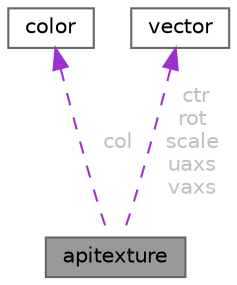 digraph "apitexture"
{
 // LATEX_PDF_SIZE
  bgcolor="transparent";
  edge [fontname=Helvetica,fontsize=10,labelfontname=Helvetica,labelfontsize=10];
  node [fontname=Helvetica,fontsize=10,shape=box,height=0.2,width=0.4];
  Node1 [id="Node000001",label="apitexture",height=0.2,width=0.4,color="gray40", fillcolor="grey60", style="filled", fontcolor="black",tooltip=" "];
  Node2 -> Node1 [id="edge1_Node000001_Node000002",dir="back",color="darkorchid3",style="dashed",tooltip=" ",label=" col",fontcolor="grey" ];
  Node2 [id="Node000002",label="color",height=0.2,width=0.4,color="gray40", fillcolor="white", style="filled",URL="$structcolor.html",tooltip=" "];
  Node3 -> Node1 [id="edge2_Node000001_Node000003",dir="back",color="darkorchid3",style="dashed",tooltip=" ",label=" ctr\nrot\nscale\nuaxs\nvaxs",fontcolor="grey" ];
  Node3 [id="Node000003",label="vector",height=0.2,width=0.4,color="gray40", fillcolor="white", style="filled",URL="$structvector.html",tooltip=" "];
}
